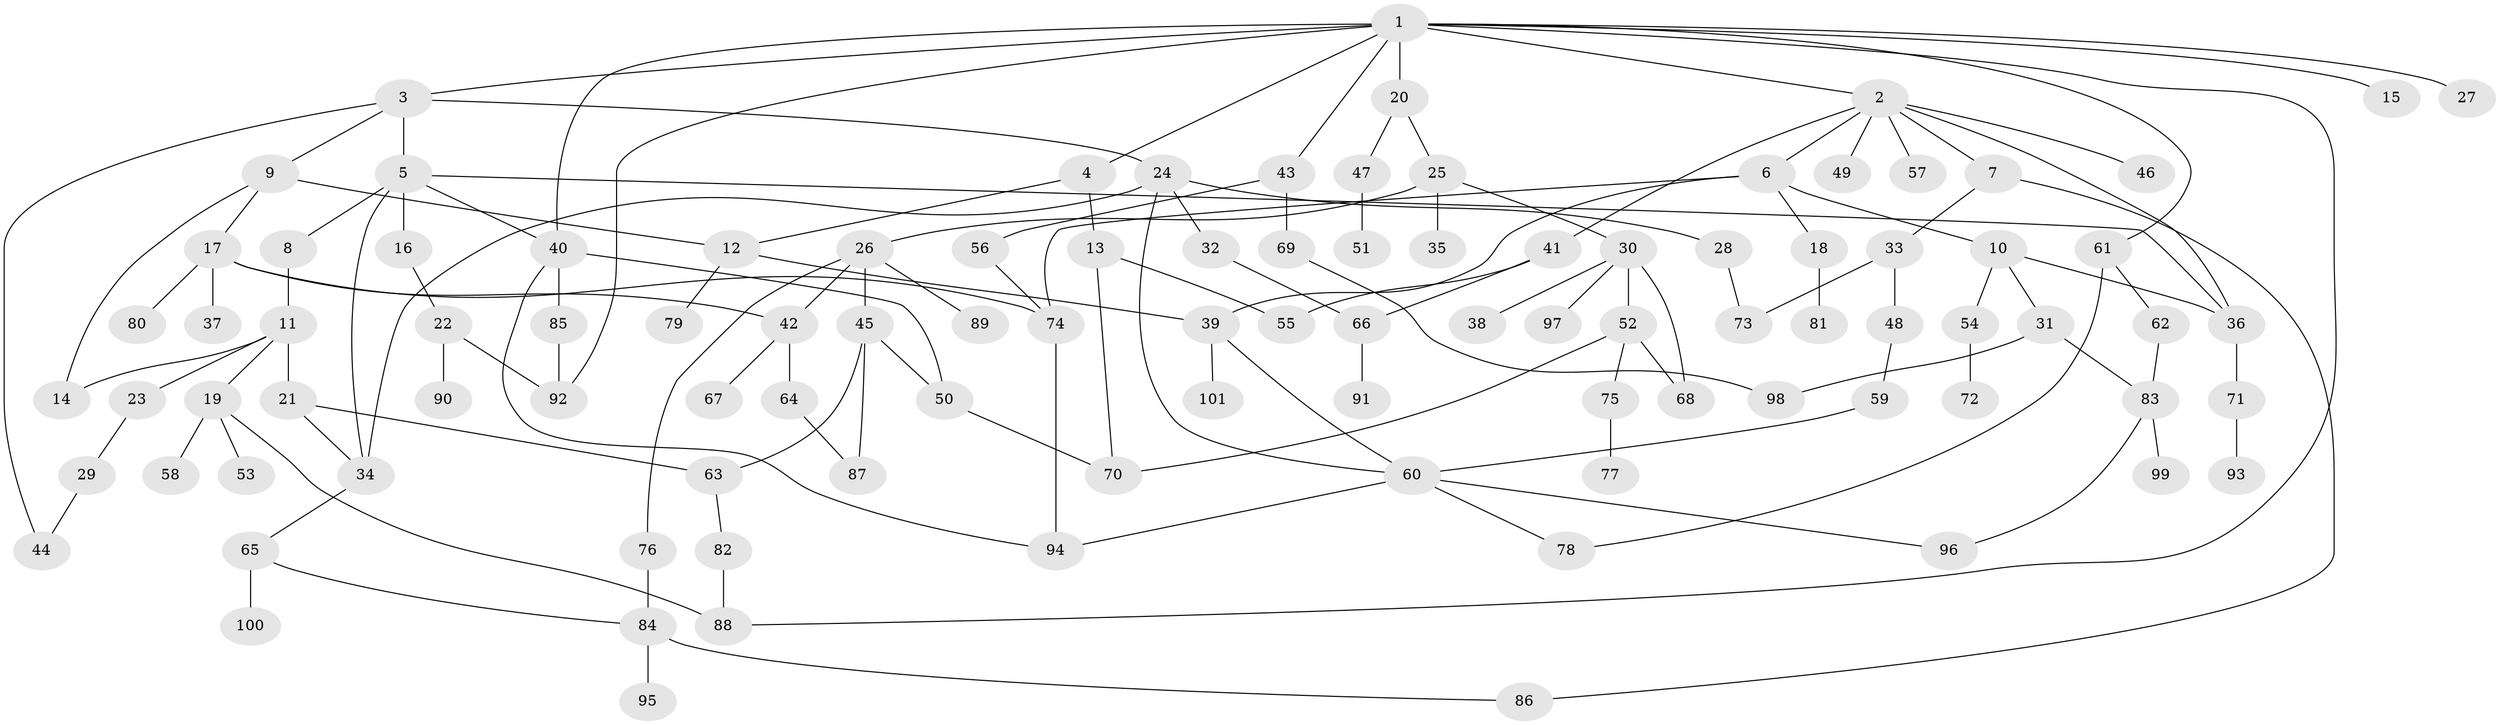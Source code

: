 // coarse degree distribution, {22: 0.03333333333333333, 3: 0.13333333333333333, 4: 0.06666666666666667, 5: 0.03333333333333333, 1: 0.4666666666666667, 2: 0.23333333333333334, 9: 0.03333333333333333}
// Generated by graph-tools (version 1.1) at 2025/17/03/04/25 18:17:12]
// undirected, 101 vertices, 135 edges
graph export_dot {
graph [start="1"]
  node [color=gray90,style=filled];
  1;
  2;
  3;
  4;
  5;
  6;
  7;
  8;
  9;
  10;
  11;
  12;
  13;
  14;
  15;
  16;
  17;
  18;
  19;
  20;
  21;
  22;
  23;
  24;
  25;
  26;
  27;
  28;
  29;
  30;
  31;
  32;
  33;
  34;
  35;
  36;
  37;
  38;
  39;
  40;
  41;
  42;
  43;
  44;
  45;
  46;
  47;
  48;
  49;
  50;
  51;
  52;
  53;
  54;
  55;
  56;
  57;
  58;
  59;
  60;
  61;
  62;
  63;
  64;
  65;
  66;
  67;
  68;
  69;
  70;
  71;
  72;
  73;
  74;
  75;
  76;
  77;
  78;
  79;
  80;
  81;
  82;
  83;
  84;
  85;
  86;
  87;
  88;
  89;
  90;
  91;
  92;
  93;
  94;
  95;
  96;
  97;
  98;
  99;
  100;
  101;
  1 -- 2;
  1 -- 3;
  1 -- 4;
  1 -- 15;
  1 -- 20;
  1 -- 27;
  1 -- 40;
  1 -- 43;
  1 -- 61;
  1 -- 92;
  1 -- 88;
  2 -- 6;
  2 -- 7;
  2 -- 41;
  2 -- 46;
  2 -- 49;
  2 -- 57;
  2 -- 36;
  3 -- 5;
  3 -- 9;
  3 -- 24;
  3 -- 44;
  4 -- 12;
  4 -- 13;
  5 -- 8;
  5 -- 16;
  5 -- 34;
  5 -- 36;
  5 -- 40;
  6 -- 10;
  6 -- 18;
  6 -- 39;
  6 -- 74;
  7 -- 33;
  7 -- 86;
  8 -- 11;
  9 -- 14;
  9 -- 17;
  9 -- 12;
  10 -- 31;
  10 -- 54;
  10 -- 36;
  11 -- 19;
  11 -- 21;
  11 -- 23;
  11 -- 14;
  12 -- 79;
  12 -- 39;
  13 -- 55;
  13 -- 70;
  16 -- 22;
  17 -- 37;
  17 -- 42;
  17 -- 80;
  17 -- 74;
  18 -- 81;
  19 -- 53;
  19 -- 58;
  19 -- 88;
  20 -- 25;
  20 -- 47;
  21 -- 34;
  21 -- 63;
  22 -- 90;
  22 -- 92;
  23 -- 29;
  24 -- 28;
  24 -- 32;
  24 -- 60;
  24 -- 34;
  25 -- 26;
  25 -- 30;
  25 -- 35;
  26 -- 45;
  26 -- 76;
  26 -- 89;
  26 -- 42;
  28 -- 73;
  29 -- 44;
  30 -- 38;
  30 -- 52;
  30 -- 97;
  30 -- 68;
  31 -- 83;
  31 -- 98;
  32 -- 66;
  33 -- 48;
  33 -- 73;
  34 -- 65;
  36 -- 71;
  39 -- 101;
  39 -- 60;
  40 -- 50;
  40 -- 85;
  40 -- 94;
  41 -- 66;
  41 -- 55;
  42 -- 64;
  42 -- 67;
  43 -- 56;
  43 -- 69;
  45 -- 63;
  45 -- 87;
  45 -- 50;
  47 -- 51;
  48 -- 59;
  50 -- 70;
  52 -- 68;
  52 -- 75;
  52 -- 70;
  54 -- 72;
  56 -- 74;
  59 -- 60;
  60 -- 96;
  60 -- 94;
  60 -- 78;
  61 -- 62;
  61 -- 78;
  62 -- 83;
  63 -- 82;
  64 -- 87;
  65 -- 84;
  65 -- 100;
  66 -- 91;
  69 -- 98;
  71 -- 93;
  74 -- 94;
  75 -- 77;
  76 -- 84;
  82 -- 88;
  83 -- 99;
  83 -- 96;
  84 -- 86;
  84 -- 95;
  85 -- 92;
}
